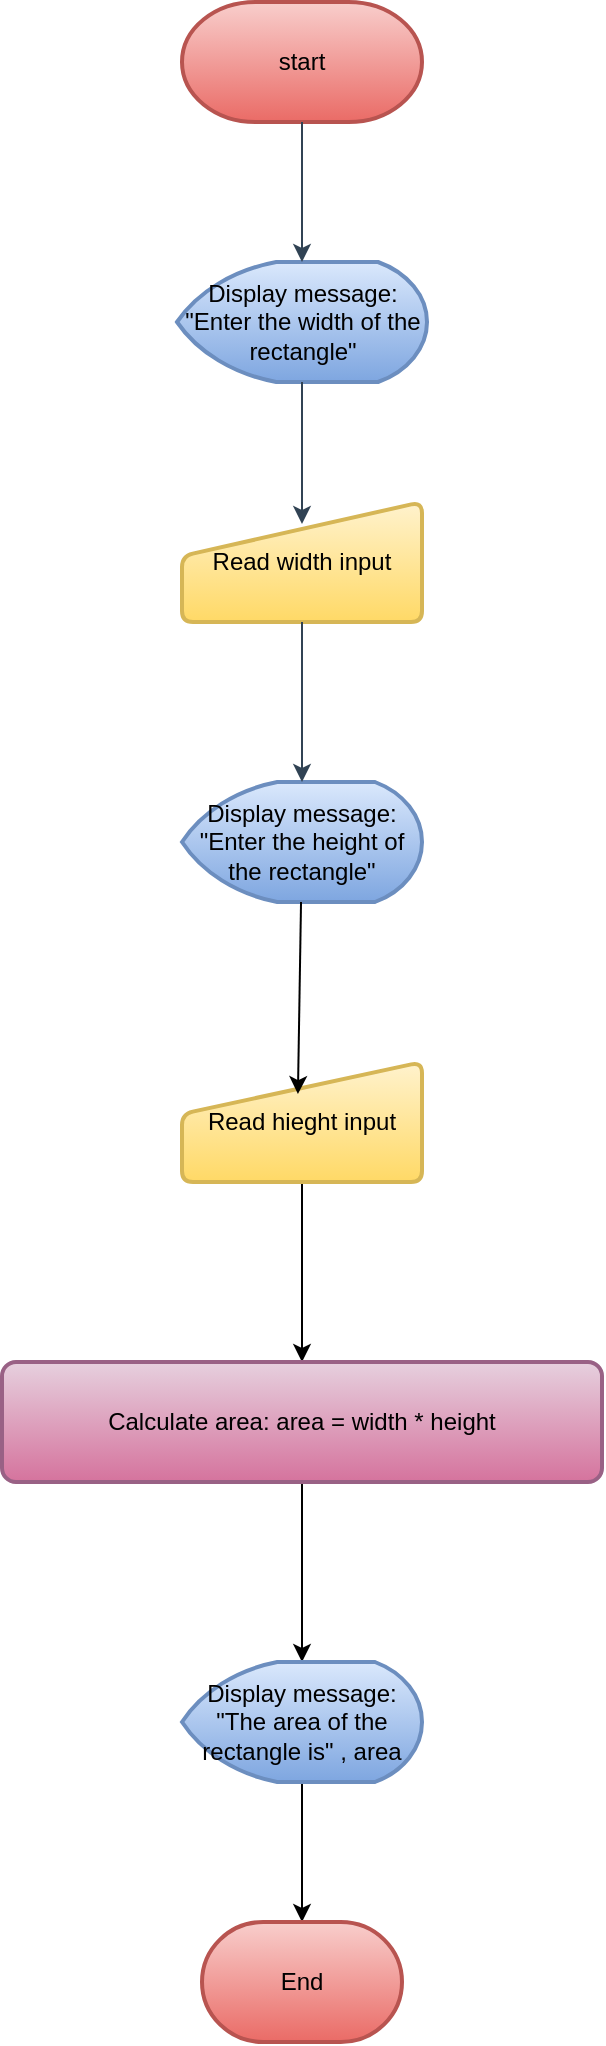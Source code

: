 <mxfile>
    <diagram id="AIifgw7R6wzrazwddNTE" name="Page-1">
        <mxGraphModel dx="1086" dy="787" grid="1" gridSize="10" guides="1" tooltips="1" connect="1" arrows="1" fold="1" page="1" pageScale="1" pageWidth="850" pageHeight="1100" math="0" shadow="0">
            <root>
                <mxCell id="0"/>
                <mxCell id="1" parent="0"/>
                <mxCell id="2" value="start" style="strokeWidth=2;html=1;shape=mxgraph.flowchart.terminator;whiteSpace=wrap;fillColor=#f8cecc;strokeColor=#b85450;gradientColor=#ea6b66;" vertex="1" parent="1">
                    <mxGeometry x="400" y="50" width="120" height="60" as="geometry"/>
                </mxCell>
                <mxCell id="3" value="Display message:&lt;div&gt;&quot;Enter the width of the rectangle&quot;&lt;/div&gt;" style="strokeWidth=2;html=1;shape=mxgraph.flowchart.display;whiteSpace=wrap;fillColor=#dae8fc;strokeColor=#6c8ebf;gradientColor=#7ea6e0;" vertex="1" parent="1">
                    <mxGeometry x="397.5" y="180" width="125" height="60" as="geometry"/>
                </mxCell>
                <mxCell id="5" style="edgeStyle=none;html=1;entryX=0.5;entryY=0;entryDx=0;entryDy=0;entryPerimeter=0;fillColor=#647687;strokeColor=#314354;" edge="1" parent="1" source="2" target="3">
                    <mxGeometry relative="1" as="geometry"/>
                </mxCell>
                <mxCell id="6" value="Read width input" style="html=1;strokeWidth=2;shape=manualInput;whiteSpace=wrap;rounded=1;size=27;arcSize=11;fillColor=#fff2cc;gradientColor=#ffd966;strokeColor=#d6b656;" vertex="1" parent="1">
                    <mxGeometry x="400" y="300" width="120" height="60" as="geometry"/>
                </mxCell>
                <mxCell id="7" style="edgeStyle=none;html=1;entryX=0.5;entryY=0.183;entryDx=0;entryDy=0;entryPerimeter=0;fillColor=#647687;strokeColor=#314354;" edge="1" parent="1" source="3" target="6">
                    <mxGeometry relative="1" as="geometry"/>
                </mxCell>
                <mxCell id="8" value="&lt;span style=&quot;color: rgb(0, 0, 0);&quot;&gt;Display message:&lt;/span&gt;&lt;div&gt;&quot;Enter the height of the rectangle&quot;&lt;/div&gt;" style="strokeWidth=2;html=1;shape=mxgraph.flowchart.display;whiteSpace=wrap;fillColor=#dae8fc;gradientColor=#7ea6e0;strokeColor=#6c8ebf;" vertex="1" parent="1">
                    <mxGeometry x="400" y="440" width="120" height="60" as="geometry"/>
                </mxCell>
                <mxCell id="9" style="edgeStyle=none;html=1;entryX=0.5;entryY=0;entryDx=0;entryDy=0;entryPerimeter=0;fillColor=#647687;strokeColor=#314354;" edge="1" parent="1" source="6" target="8">
                    <mxGeometry relative="1" as="geometry"/>
                </mxCell>
                <mxCell id="15" value="" style="edgeStyle=none;html=1;" edge="1" parent="1" source="10" target="11">
                    <mxGeometry relative="1" as="geometry"/>
                </mxCell>
                <mxCell id="10" value="Read hieght input" style="html=1;strokeWidth=2;shape=manualInput;whiteSpace=wrap;rounded=1;size=26;arcSize=11;fillColor=#fff2cc;gradientColor=#ffd966;strokeColor=#d6b656;" vertex="1" parent="1">
                    <mxGeometry x="400" y="580" width="120" height="60" as="geometry"/>
                </mxCell>
                <mxCell id="16" value="" style="edgeStyle=none;html=1;" edge="1" parent="1" source="11" target="12">
                    <mxGeometry relative="1" as="geometry"/>
                </mxCell>
                <mxCell id="11" value="Calculate area: area = width * height" style="rounded=1;whiteSpace=wrap;html=1;absoluteArcSize=1;arcSize=14;strokeWidth=2;fillColor=#e6d0de;gradientColor=#d5739d;strokeColor=#996185;" vertex="1" parent="1">
                    <mxGeometry x="310" y="730" width="300" height="60" as="geometry"/>
                </mxCell>
                <mxCell id="17" value="" style="edgeStyle=none;html=1;" edge="1" parent="1" source="12" target="13">
                    <mxGeometry relative="1" as="geometry"/>
                </mxCell>
                <mxCell id="12" value="Display message:&lt;div&gt;&quot;The area of the rectangle is&quot; , area&lt;/div&gt;" style="strokeWidth=2;html=1;shape=mxgraph.flowchart.display;whiteSpace=wrap;fillColor=#dae8fc;gradientColor=#7ea6e0;strokeColor=#6c8ebf;" vertex="1" parent="1">
                    <mxGeometry x="400" y="880" width="120" height="60" as="geometry"/>
                </mxCell>
                <mxCell id="13" value="End" style="strokeWidth=2;html=1;shape=mxgraph.flowchart.terminator;whiteSpace=wrap;fillColor=#f8cecc;gradientColor=#ea6b66;strokeColor=#b85450;" vertex="1" parent="1">
                    <mxGeometry x="410" y="1010" width="100" height="60" as="geometry"/>
                </mxCell>
                <mxCell id="14" style="edgeStyle=none;html=1;entryX=0.483;entryY=0.267;entryDx=0;entryDy=0;entryPerimeter=0;" edge="1" parent="1" source="8" target="10">
                    <mxGeometry relative="1" as="geometry"/>
                </mxCell>
            </root>
        </mxGraphModel>
    </diagram>
</mxfile>